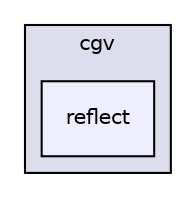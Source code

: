 digraph "reflect" {
  bgcolor=transparent;
  compound=true
  node [ fontsize="10", fontname="Helvetica"];
  edge [ labelfontsize="10", labelfontname="Helvetica"];
  subgraph clusterdir_b2f69a17ffe82a31358822b647cc4326 {
    graph [ bgcolor="#ddddee", pencolor="black", label="cgv" fontname="Helvetica", fontsize="10", URL="dir_b2f69a17ffe82a31358822b647cc4326.html"]
  dir_eb44241441c0958804188a7129de5f07 [shape=box, label="reflect", style="filled", fillcolor="#eeeeff", pencolor="black", URL="dir_eb44241441c0958804188a7129de5f07.html"];
  }
}
